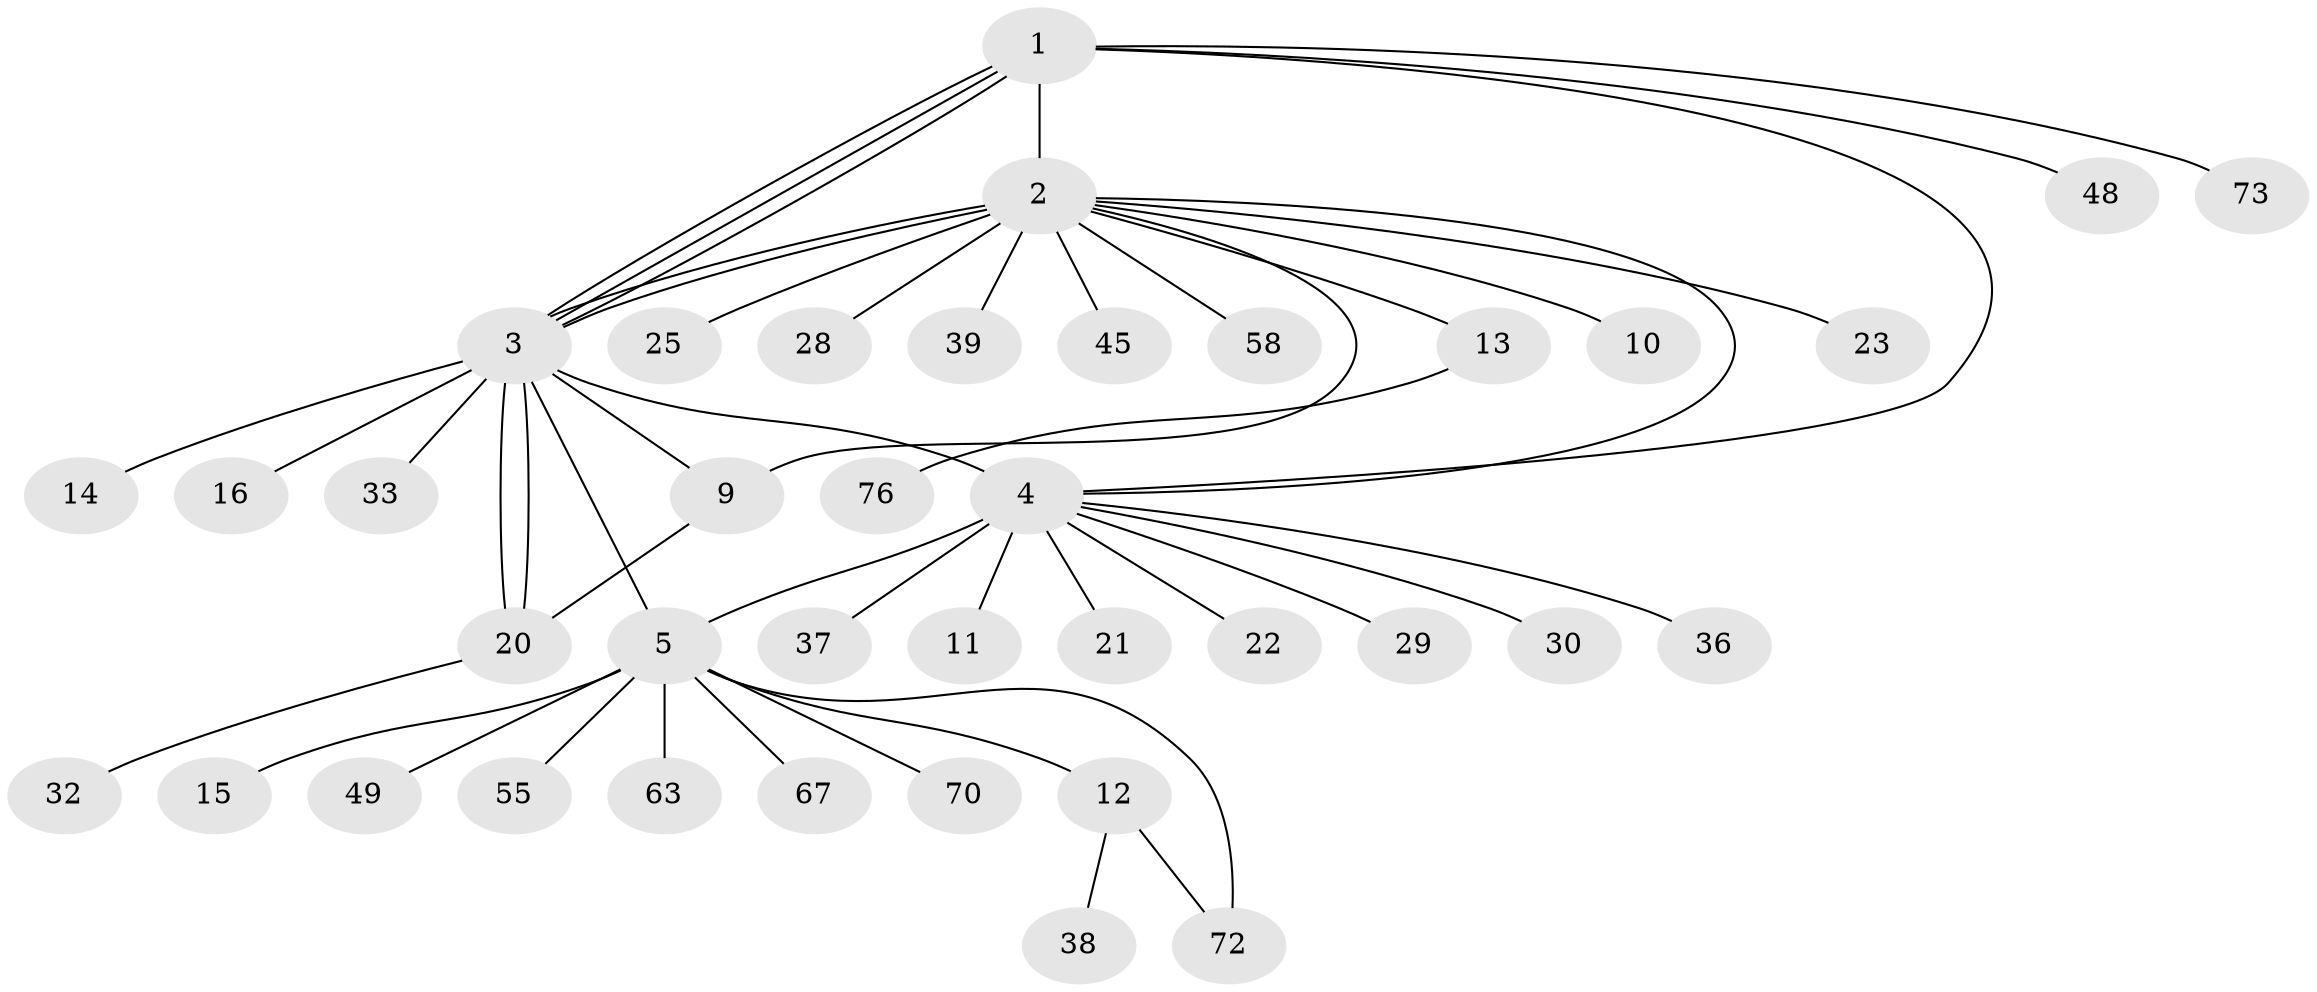 // original degree distribution, {8: 0.013157894736842105, 15: 0.013157894736842105, 21: 0.013157894736842105, 7: 0.02631578947368421, 6: 0.013157894736842105, 3: 0.06578947368421052, 2: 0.19736842105263158, 1: 0.5789473684210527, 12: 0.013157894736842105, 13: 0.013157894736842105, 5: 0.02631578947368421, 4: 0.02631578947368421}
// Generated by graph-tools (version 1.1) at 2025/14/03/09/25 04:14:39]
// undirected, 38 vertices, 48 edges
graph export_dot {
graph [start="1"]
  node [color=gray90,style=filled];
  1 [super="+8"];
  2 [super="+27"];
  3 [super="+34+6+59"];
  4 [super="+17+66+50"];
  5 [super="+7"];
  9 [super="+43+60"];
  10;
  11;
  12;
  13;
  14;
  15;
  16 [super="+18"];
  20 [super="+40"];
  21 [super="+65+26"];
  22;
  23;
  25 [super="+64"];
  28;
  29 [super="+52+44"];
  30;
  32 [super="+56"];
  33;
  36;
  37;
  38;
  39;
  45;
  48;
  49;
  55;
  58;
  63;
  67;
  70;
  72;
  73;
  76;
  1 -- 2;
  1 -- 3;
  1 -- 3;
  1 -- 3;
  1 -- 48;
  1 -- 73;
  1 -- 4;
  2 -- 3 [weight=3];
  2 -- 3;
  2 -- 9;
  2 -- 10;
  2 -- 13;
  2 -- 23;
  2 -- 25;
  2 -- 39;
  2 -- 45;
  2 -- 58;
  2 -- 28;
  2 -- 4;
  3 -- 4 [weight=5];
  3 -- 5;
  3 -- 14;
  3 -- 16;
  3 -- 20;
  3 -- 20;
  3 -- 33;
  3 -- 9;
  4 -- 11;
  4 -- 37 [weight=2];
  4 -- 5 [weight=2];
  4 -- 36;
  4 -- 21 [weight=2];
  4 -- 22;
  4 -- 29;
  4 -- 30;
  5 -- 15;
  5 -- 63;
  5 -- 67;
  5 -- 49;
  5 -- 70;
  5 -- 55;
  5 -- 72;
  5 -- 12;
  9 -- 20;
  12 -- 38;
  12 -- 72;
  13 -- 76;
  20 -- 32;
}
